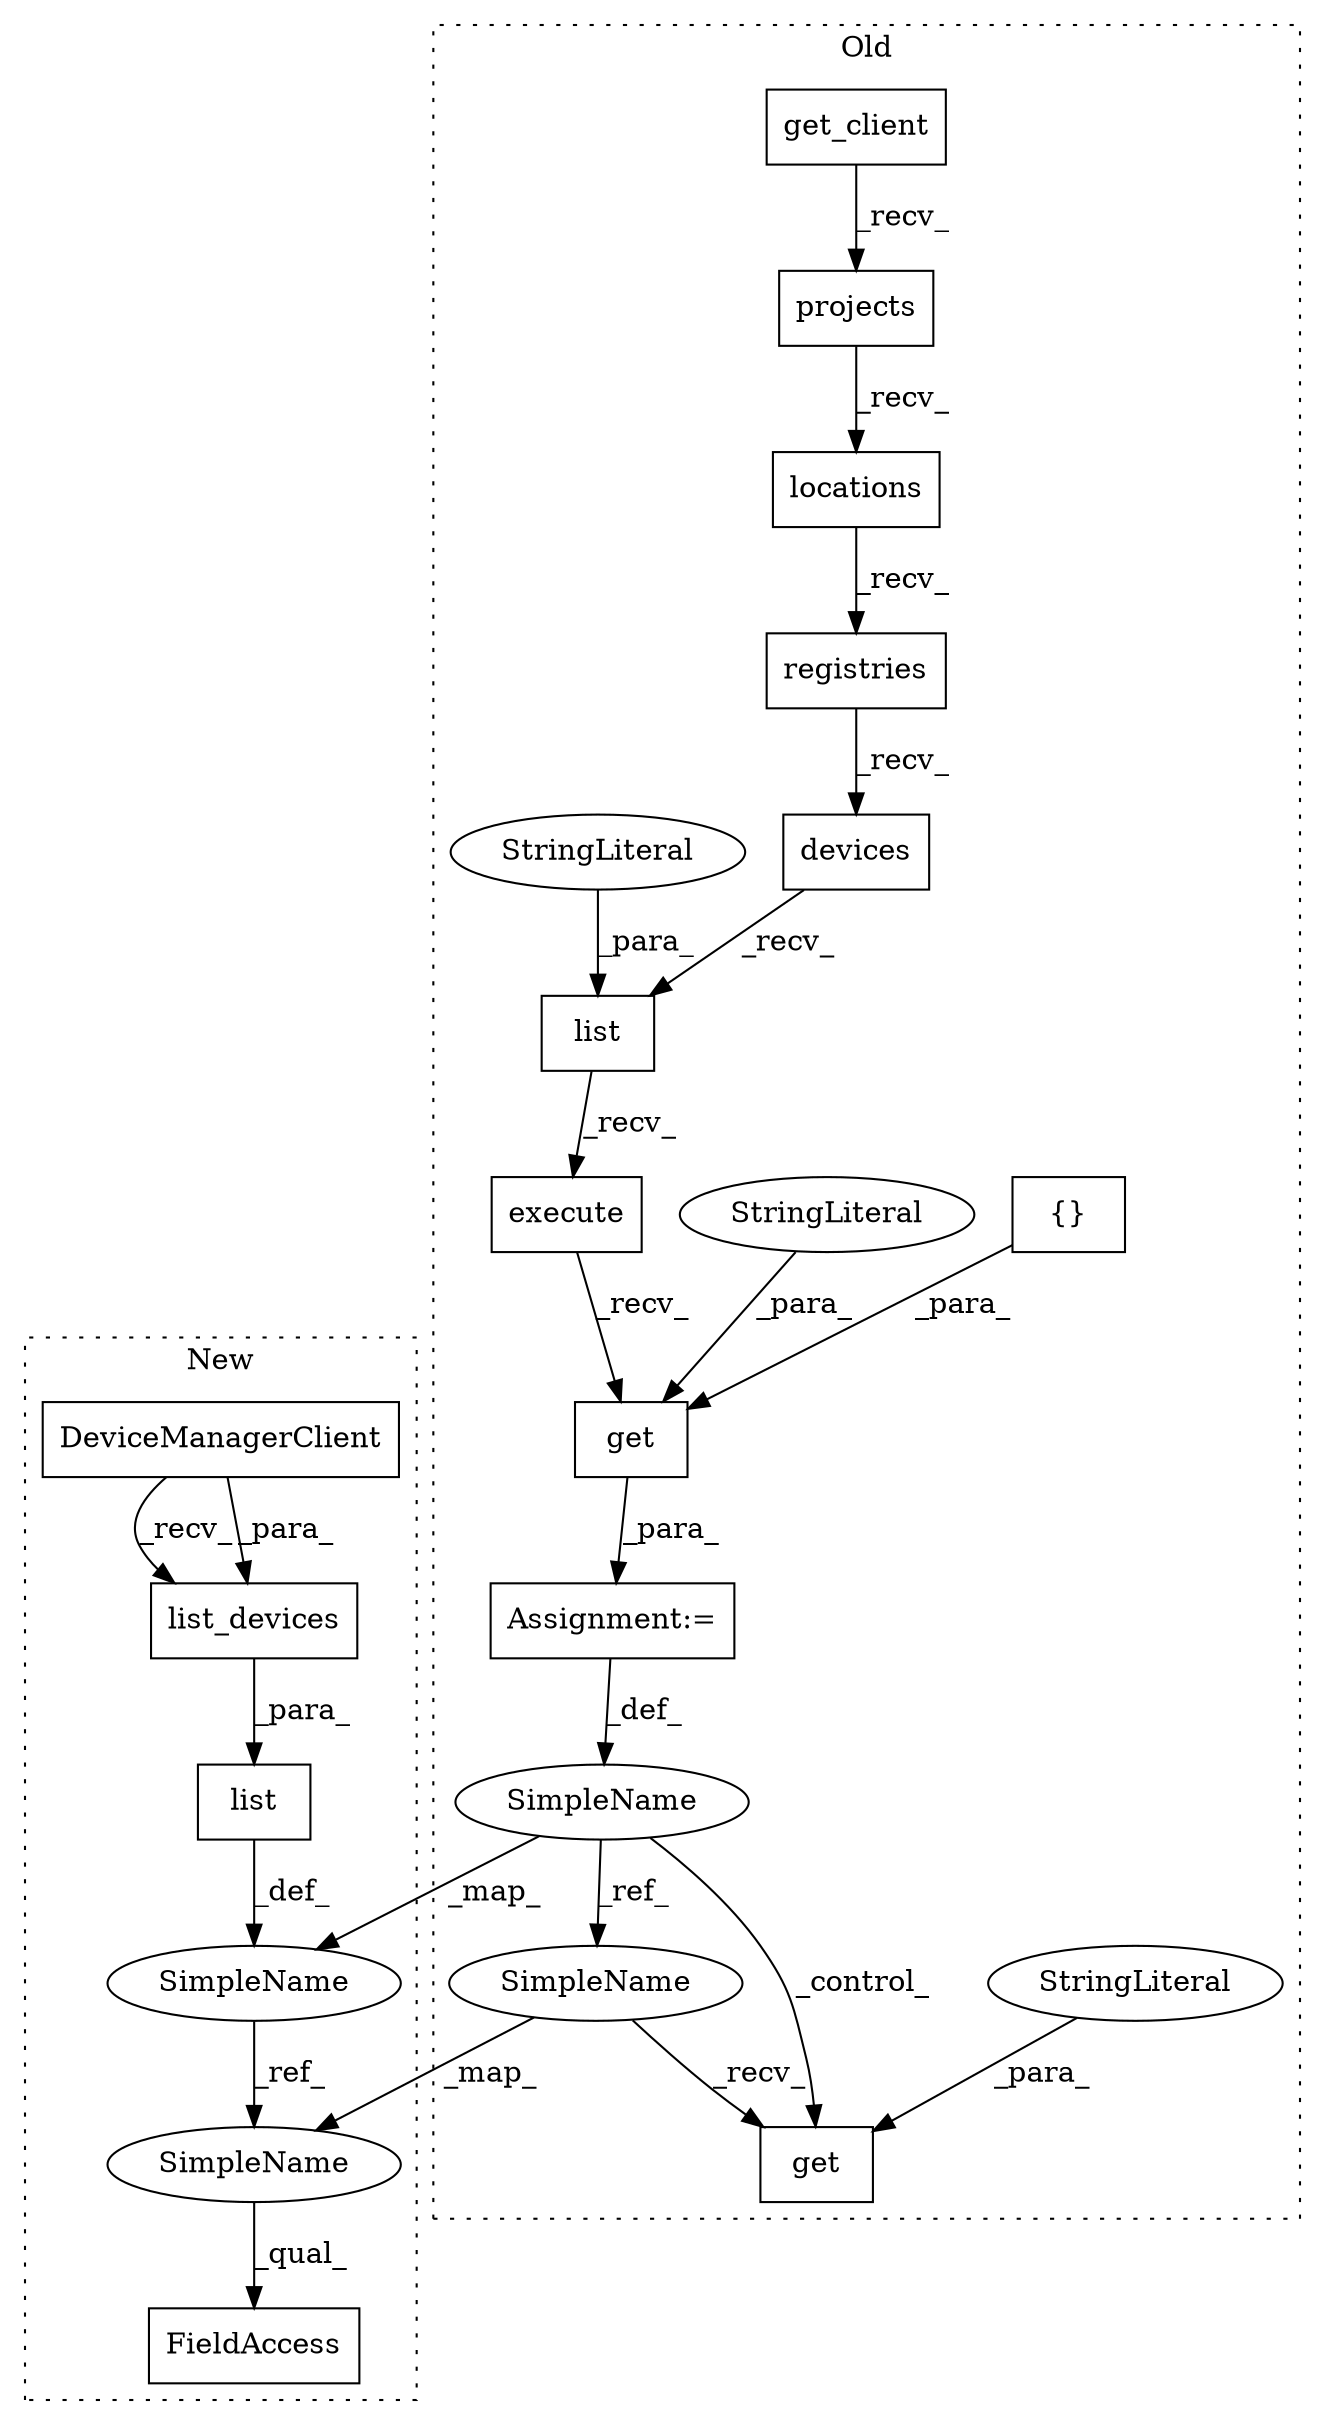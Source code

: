 digraph G {
subgraph cluster0 {
1 [label="execute" a="32" s="16830" l="9" shape="box"];
3 [label="Assignment:=" a="7" s="16733" l="1" shape="box"];
4 [label="list" a="32" s="16787,16828" l="5,1" shape="box"];
5 [label="{}" a="4" s="16863" l="2" shape="box"];
6 [label="projects" a="32" s="16741" l="10" shape="box"];
7 [label="get_client" a="32" s="16584,16615" l="11,1" shape="box"];
8 [label="registries" a="32" s="16764" l="12" shape="box"];
10 [label="get" a="32" s="16840,16865" l="4,1" shape="box"];
11 [label="StringLiteral" a="45" s="16844" l="9" shape="ellipse"];
12 [label="get" a="32" s="16966,16974" l="4,1" shape="box"];
13 [label="SimpleName" a="42" s="16929" l="6" shape="ellipse"];
15 [label="StringLiteral" a="45" s="16970" l="4" shape="ellipse"];
17 [label="locations" a="32" s="16752" l="11" shape="box"];
18 [label="devices" a="32" s="16777" l="9" shape="box"];
20 [label="StringLiteral" a="45" s="16806" l="22" shape="ellipse"];
21 [label="SimpleName" a="42" s="16959" l="6" shape="ellipse"];
label = "Old";
style="dotted";
}
subgraph cluster1 {
2 [label="list" a="32" s="16281,16313" l="5,1" shape="box"];
9 [label="FieldAccess" a="22" s="16407" l="9" shape="box"];
14 [label="SimpleName" a="42" s="16377" l="6" shape="ellipse"];
16 [label="DeviceManagerClient" a="32" s="16176" l="21" shape="box"];
19 [label="list_devices" a="32" s="16293,16312" l="13,1" shape="box"];
22 [label="SimpleName" a="42" s="16407" l="6" shape="ellipse"];
label = "New";
style="dotted";
}
1 -> 10 [label="_recv_"];
2 -> 14 [label="_def_"];
3 -> 13 [label="_def_"];
4 -> 1 [label="_recv_"];
5 -> 10 [label="_para_"];
6 -> 17 [label="_recv_"];
7 -> 6 [label="_recv_"];
8 -> 18 [label="_recv_"];
10 -> 3 [label="_para_"];
11 -> 10 [label="_para_"];
13 -> 12 [label="_control_"];
13 -> 21 [label="_ref_"];
13 -> 14 [label="_map_"];
14 -> 22 [label="_ref_"];
15 -> 12 [label="_para_"];
16 -> 19 [label="_recv_"];
16 -> 19 [label="_para_"];
17 -> 8 [label="_recv_"];
18 -> 4 [label="_recv_"];
19 -> 2 [label="_para_"];
20 -> 4 [label="_para_"];
21 -> 22 [label="_map_"];
21 -> 12 [label="_recv_"];
22 -> 9 [label="_qual_"];
}